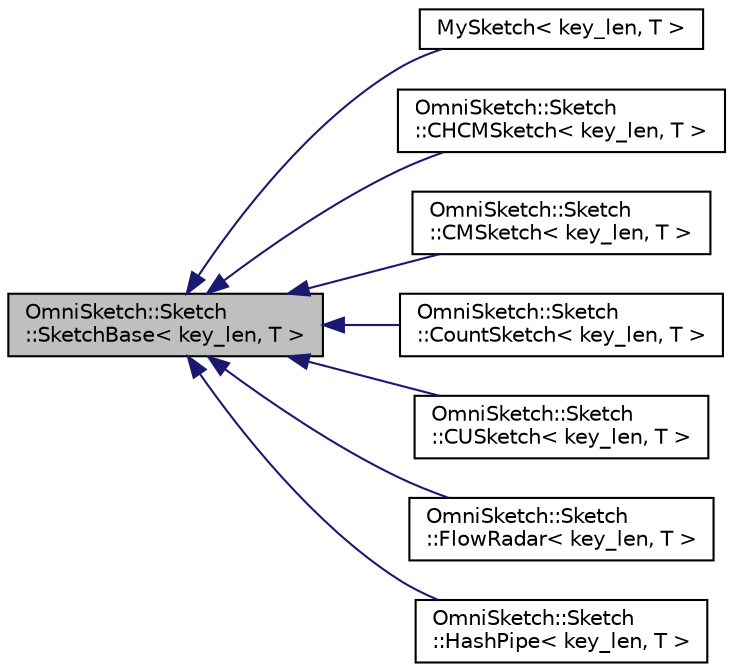 digraph "OmniSketch::Sketch::SketchBase&lt; key_len, T &gt;"
{
 // LATEX_PDF_SIZE
  edge [fontname="Helvetica",fontsize="10",labelfontname="Helvetica",labelfontsize="10"];
  node [fontname="Helvetica",fontsize="10",shape=record];
  rankdir="LR";
  Node1 [label="OmniSketch::Sketch\l::SketchBase\< key_len, T \>",height=0.2,width=0.4,color="black", fillcolor="grey75", style="filled", fontcolor="black",tooltip="Base sketch."];
  Node1 -> Node2 [dir="back",color="midnightblue",fontsize="10",style="solid",fontname="Helvetica"];
  Node2 [label="MySketch\< key_len, T \>",height=0.2,width=0.4,color="black", fillcolor="white", style="filled",URL="$class_my_sketch.html",tooltip=" "];
  Node1 -> Node3 [dir="back",color="midnightblue",fontsize="10",style="solid",fontname="Helvetica"];
  Node3 [label="OmniSketch::Sketch\l::CHCMSketch\< key_len, T \>",height=0.2,width=0.4,color="black", fillcolor="white", style="filled",URL="$class_omni_sketch_1_1_sketch_1_1_c_h_c_m_sketch.html",tooltip="Count Min Sketch with CH."];
  Node1 -> Node4 [dir="back",color="midnightblue",fontsize="10",style="solid",fontname="Helvetica"];
  Node4 [label="OmniSketch::Sketch\l::CMSketch\< key_len, T \>",height=0.2,width=0.4,color="black", fillcolor="white", style="filled",URL="$class_omni_sketch_1_1_sketch_1_1_c_m_sketch.html",tooltip="Count Min Sketch."];
  Node1 -> Node5 [dir="back",color="midnightblue",fontsize="10",style="solid",fontname="Helvetica"];
  Node5 [label="OmniSketch::Sketch\l::CountSketch\< key_len, T \>",height=0.2,width=0.4,color="black", fillcolor="white", style="filled",URL="$class_omni_sketch_1_1_sketch_1_1_count_sketch.html",tooltip="Count Sketch."];
  Node1 -> Node6 [dir="back",color="midnightblue",fontsize="10",style="solid",fontname="Helvetica"];
  Node6 [label="OmniSketch::Sketch\l::CUSketch\< key_len, T \>",height=0.2,width=0.4,color="black", fillcolor="white", style="filled",URL="$class_omni_sketch_1_1_sketch_1_1_c_u_sketch.html",tooltip="CU Sketch."];
  Node1 -> Node7 [dir="back",color="midnightblue",fontsize="10",style="solid",fontname="Helvetica"];
  Node7 [label="OmniSketch::Sketch\l::FlowRadar\< key_len, T \>",height=0.2,width=0.4,color="black", fillcolor="white", style="filled",URL="$class_omni_sketch_1_1_sketch_1_1_flow_radar.html",tooltip="Flow Radar."];
  Node1 -> Node8 [dir="back",color="midnightblue",fontsize="10",style="solid",fontname="Helvetica"];
  Node8 [label="OmniSketch::Sketch\l::HashPipe\< key_len, T \>",height=0.2,width=0.4,color="black", fillcolor="white", style="filled",URL="$class_omni_sketch_1_1_sketch_1_1_hash_pipe.html",tooltip="Hash Pipe."];
}
